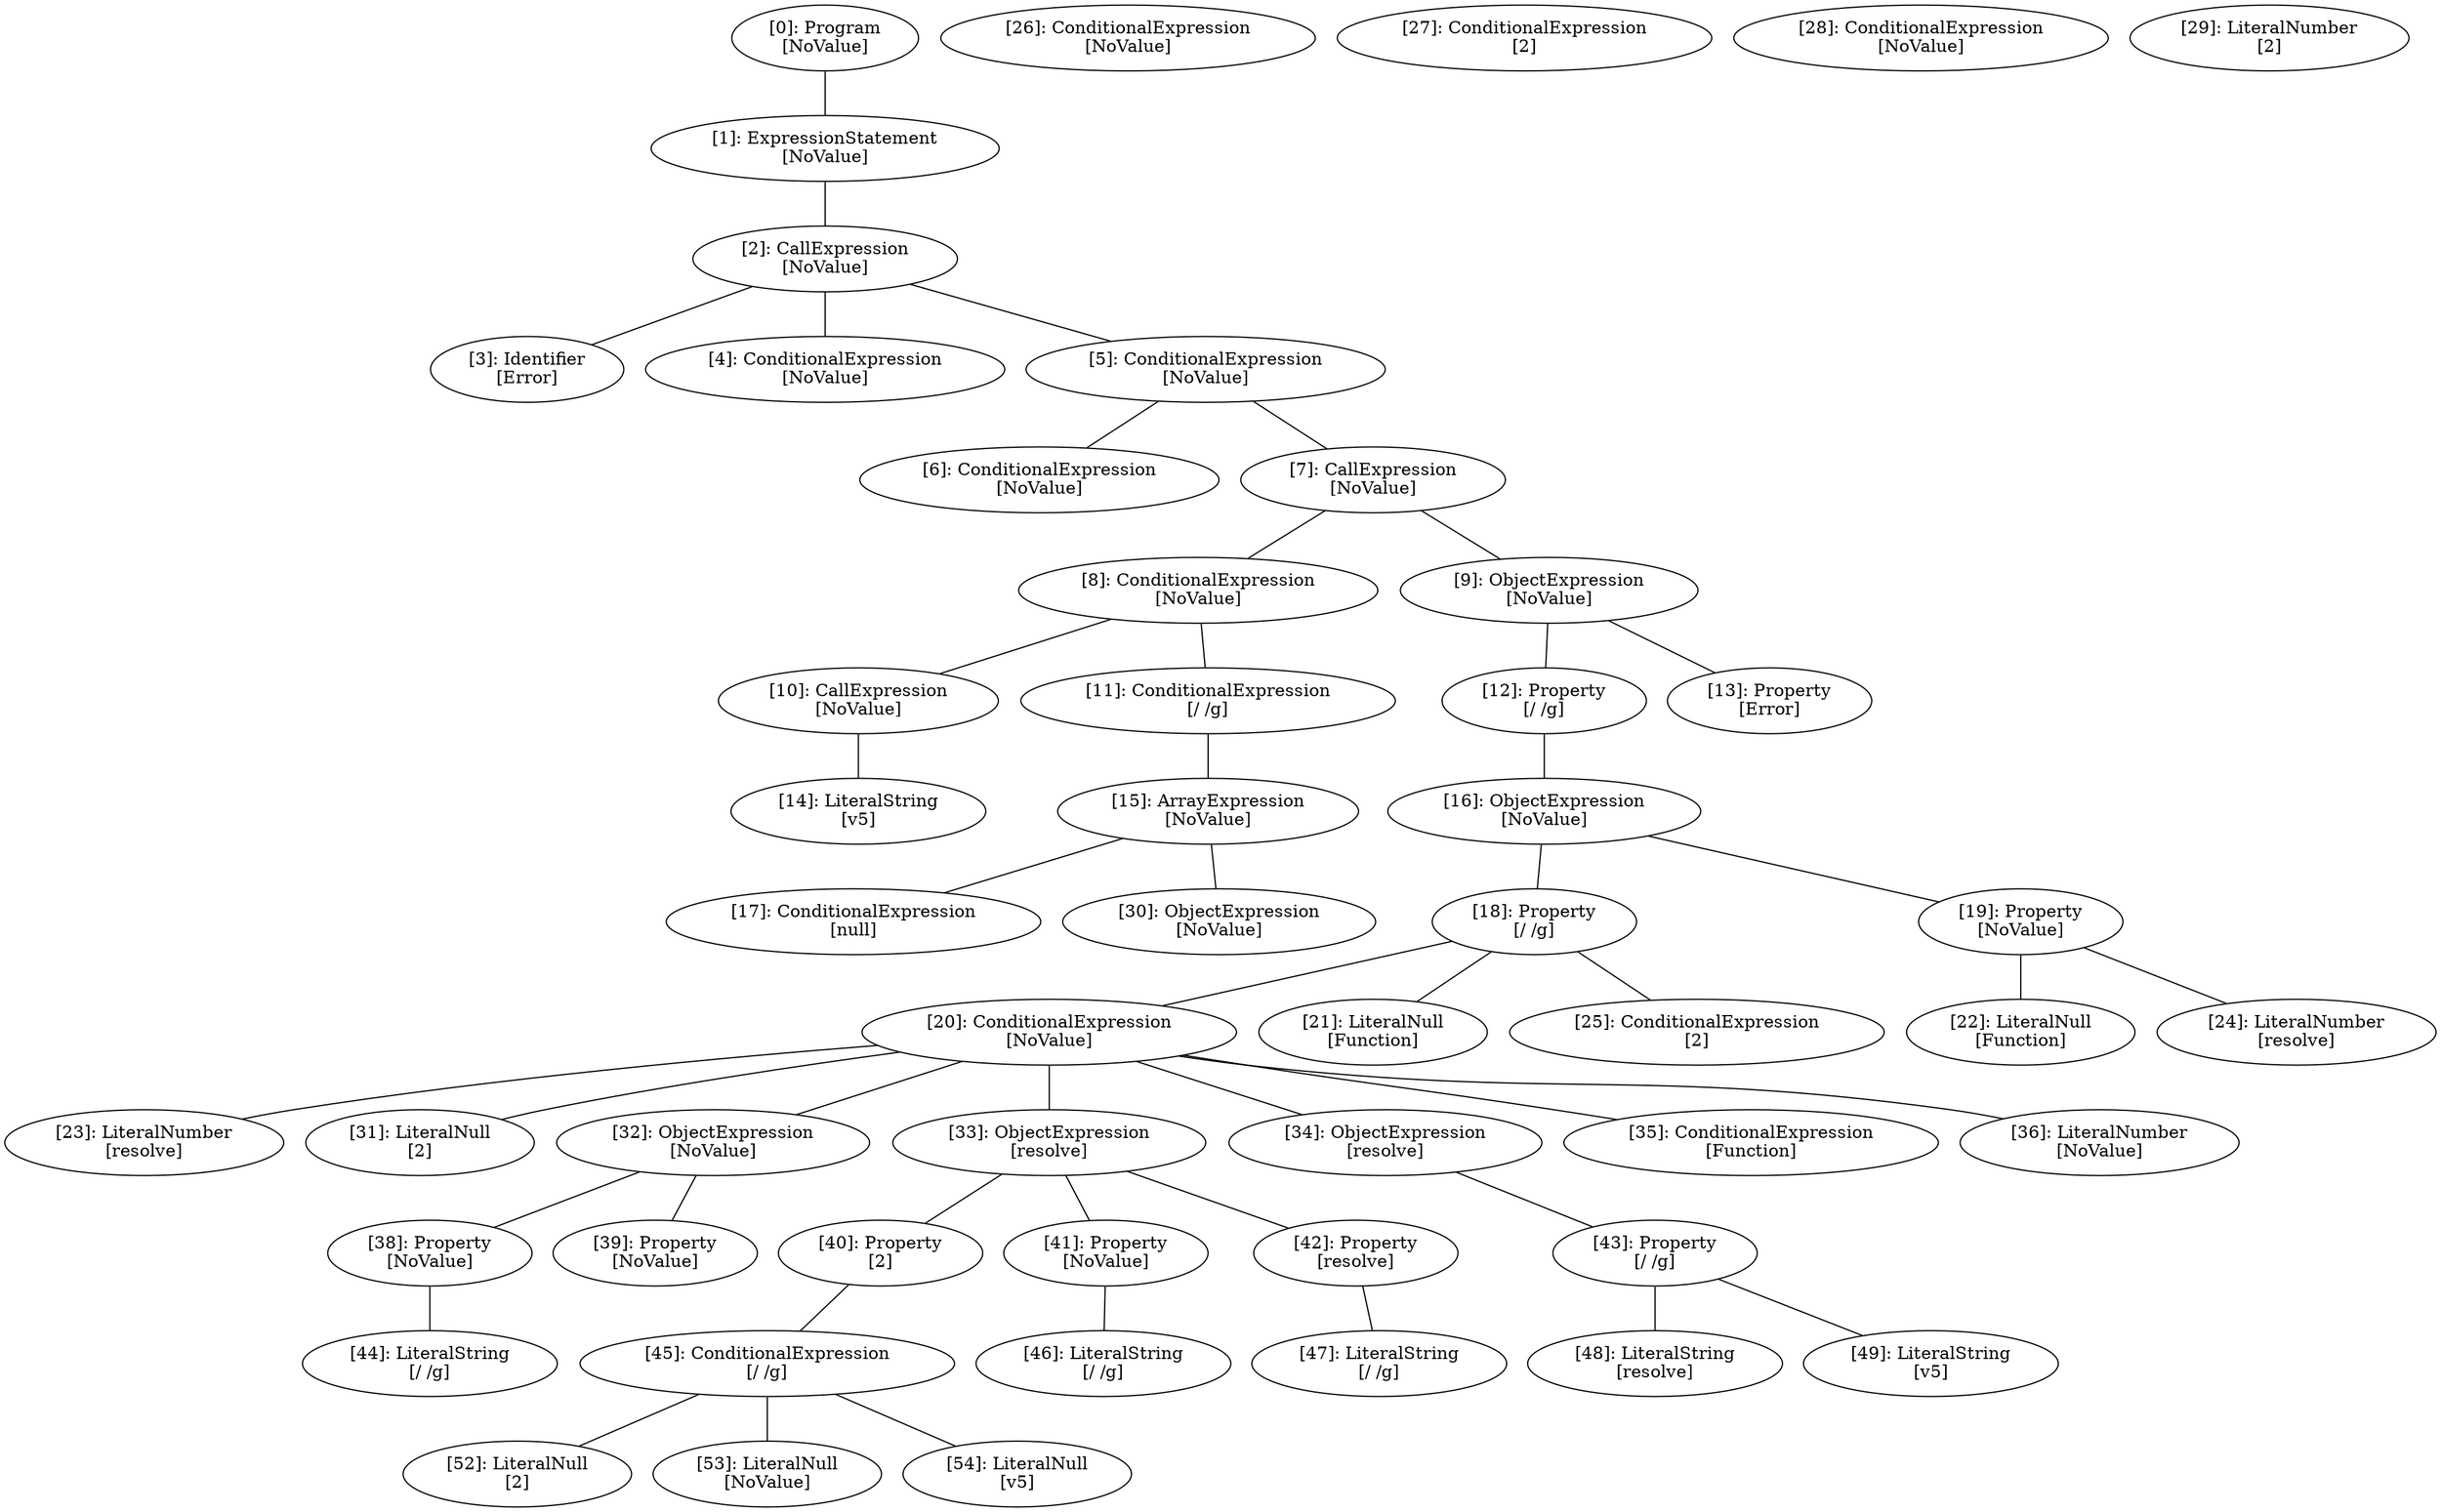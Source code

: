 // Result
graph {
	0 [label="[0]: Program
[NoValue]"]
	1 [label="[1]: ExpressionStatement
[NoValue]"]
	2 [label="[2]: CallExpression
[NoValue]"]
	3 [label="[3]: Identifier
[Error]"]
	4 [label="[4]: ConditionalExpression
[NoValue]"]
	5 [label="[5]: ConditionalExpression
[NoValue]"]
	6 [label="[6]: ConditionalExpression
[NoValue]"]
	7 [label="[7]: CallExpression
[NoValue]"]
	8 [label="[8]: ConditionalExpression
[NoValue]"]
	9 [label="[9]: ObjectExpression
[NoValue]"]
	10 [label="[10]: CallExpression
[NoValue]"]
	11 [label="[11]: ConditionalExpression
[/ /g]"]
	12 [label="[12]: Property
[/ /g]"]
	13 [label="[13]: Property
[Error]"]
	14 [label="[14]: LiteralString
[v5]"]
	15 [label="[15]: ArrayExpression
[NoValue]"]
	16 [label="[16]: ObjectExpression
[NoValue]"]
	17 [label="[17]: ConditionalExpression
[null]"]
	18 [label="[18]: Property
[/ /g]"]
	19 [label="[19]: Property
[NoValue]"]
	20 [label="[20]: ConditionalExpression
[NoValue]"]
	21 [label="[21]: LiteralNull
[Function]"]
	22 [label="[22]: LiteralNull
[Function]"]
	23 [label="[23]: LiteralNumber
[resolve]"]
	24 [label="[24]: LiteralNumber
[resolve]"]
	25 [label="[25]: ConditionalExpression
[2]"]
	26 [label="[26]: ConditionalExpression
[NoValue]"]
	27 [label="[27]: ConditionalExpression
[2]"]
	28 [label="[28]: ConditionalExpression
[NoValue]"]
	29 [label="[29]: LiteralNumber
[2]"]
	30 [label="[30]: ObjectExpression
[NoValue]"]
	31 [label="[31]: LiteralNull
[2]"]
	32 [label="[32]: ObjectExpression
[NoValue]"]
	33 [label="[33]: ObjectExpression
[resolve]"]
	34 [label="[34]: ObjectExpression
[resolve]"]
	35 [label="[35]: ConditionalExpression
[Function]"]
	36 [label="[36]: LiteralNumber
[NoValue]"]
	38 [label="[38]: Property
[NoValue]"]
	39 [label="[39]: Property
[NoValue]"]
	40 [label="[40]: Property
[2]"]
	41 [label="[41]: Property
[NoValue]"]
	42 [label="[42]: Property
[resolve]"]
	43 [label="[43]: Property
[/ /g]"]
	44 [label="[44]: LiteralString
[/ /g]"]
	45 [label="[45]: ConditionalExpression
[/ /g]"]
	46 [label="[46]: LiteralString
[/ /g]"]
	47 [label="[47]: LiteralString
[/ /g]"]
	48 [label="[48]: LiteralString
[resolve]"]
	49 [label="[49]: LiteralString
[v5]"]
	52 [label="[52]: LiteralNull
[2]"]
	53 [label="[53]: LiteralNull
[NoValue]"]
	54 [label="[54]: LiteralNull
[v5]"]
	0 -- 1
	1 -- 2
	2 -- 3
	2 -- 4
	2 -- 5
	5 -- 6
	5 -- 7
	7 -- 8
	7 -- 9
	8 -- 10
	8 -- 11
	9 -- 12
	9 -- 13
	10 -- 14
	11 -- 15
	12 -- 16
	15 -- 17
	15 -- 30
	16 -- 18
	16 -- 19
	18 -- 20
	18 -- 21
	18 -- 25
	19 -- 22
	19 -- 24
	20 -- 23
	20 -- 31
	20 -- 32
	20 -- 33
	20 -- 34
	20 -- 35
	20 -- 36
	32 -- 38
	32 -- 39
	33 -- 40
	33 -- 41
	33 -- 42
	34 -- 43
	38 -- 44
	40 -- 45
	41 -- 46
	42 -- 47
	43 -- 48
	43 -- 49
	45 -- 52
	45 -- 53
	45 -- 54
}
